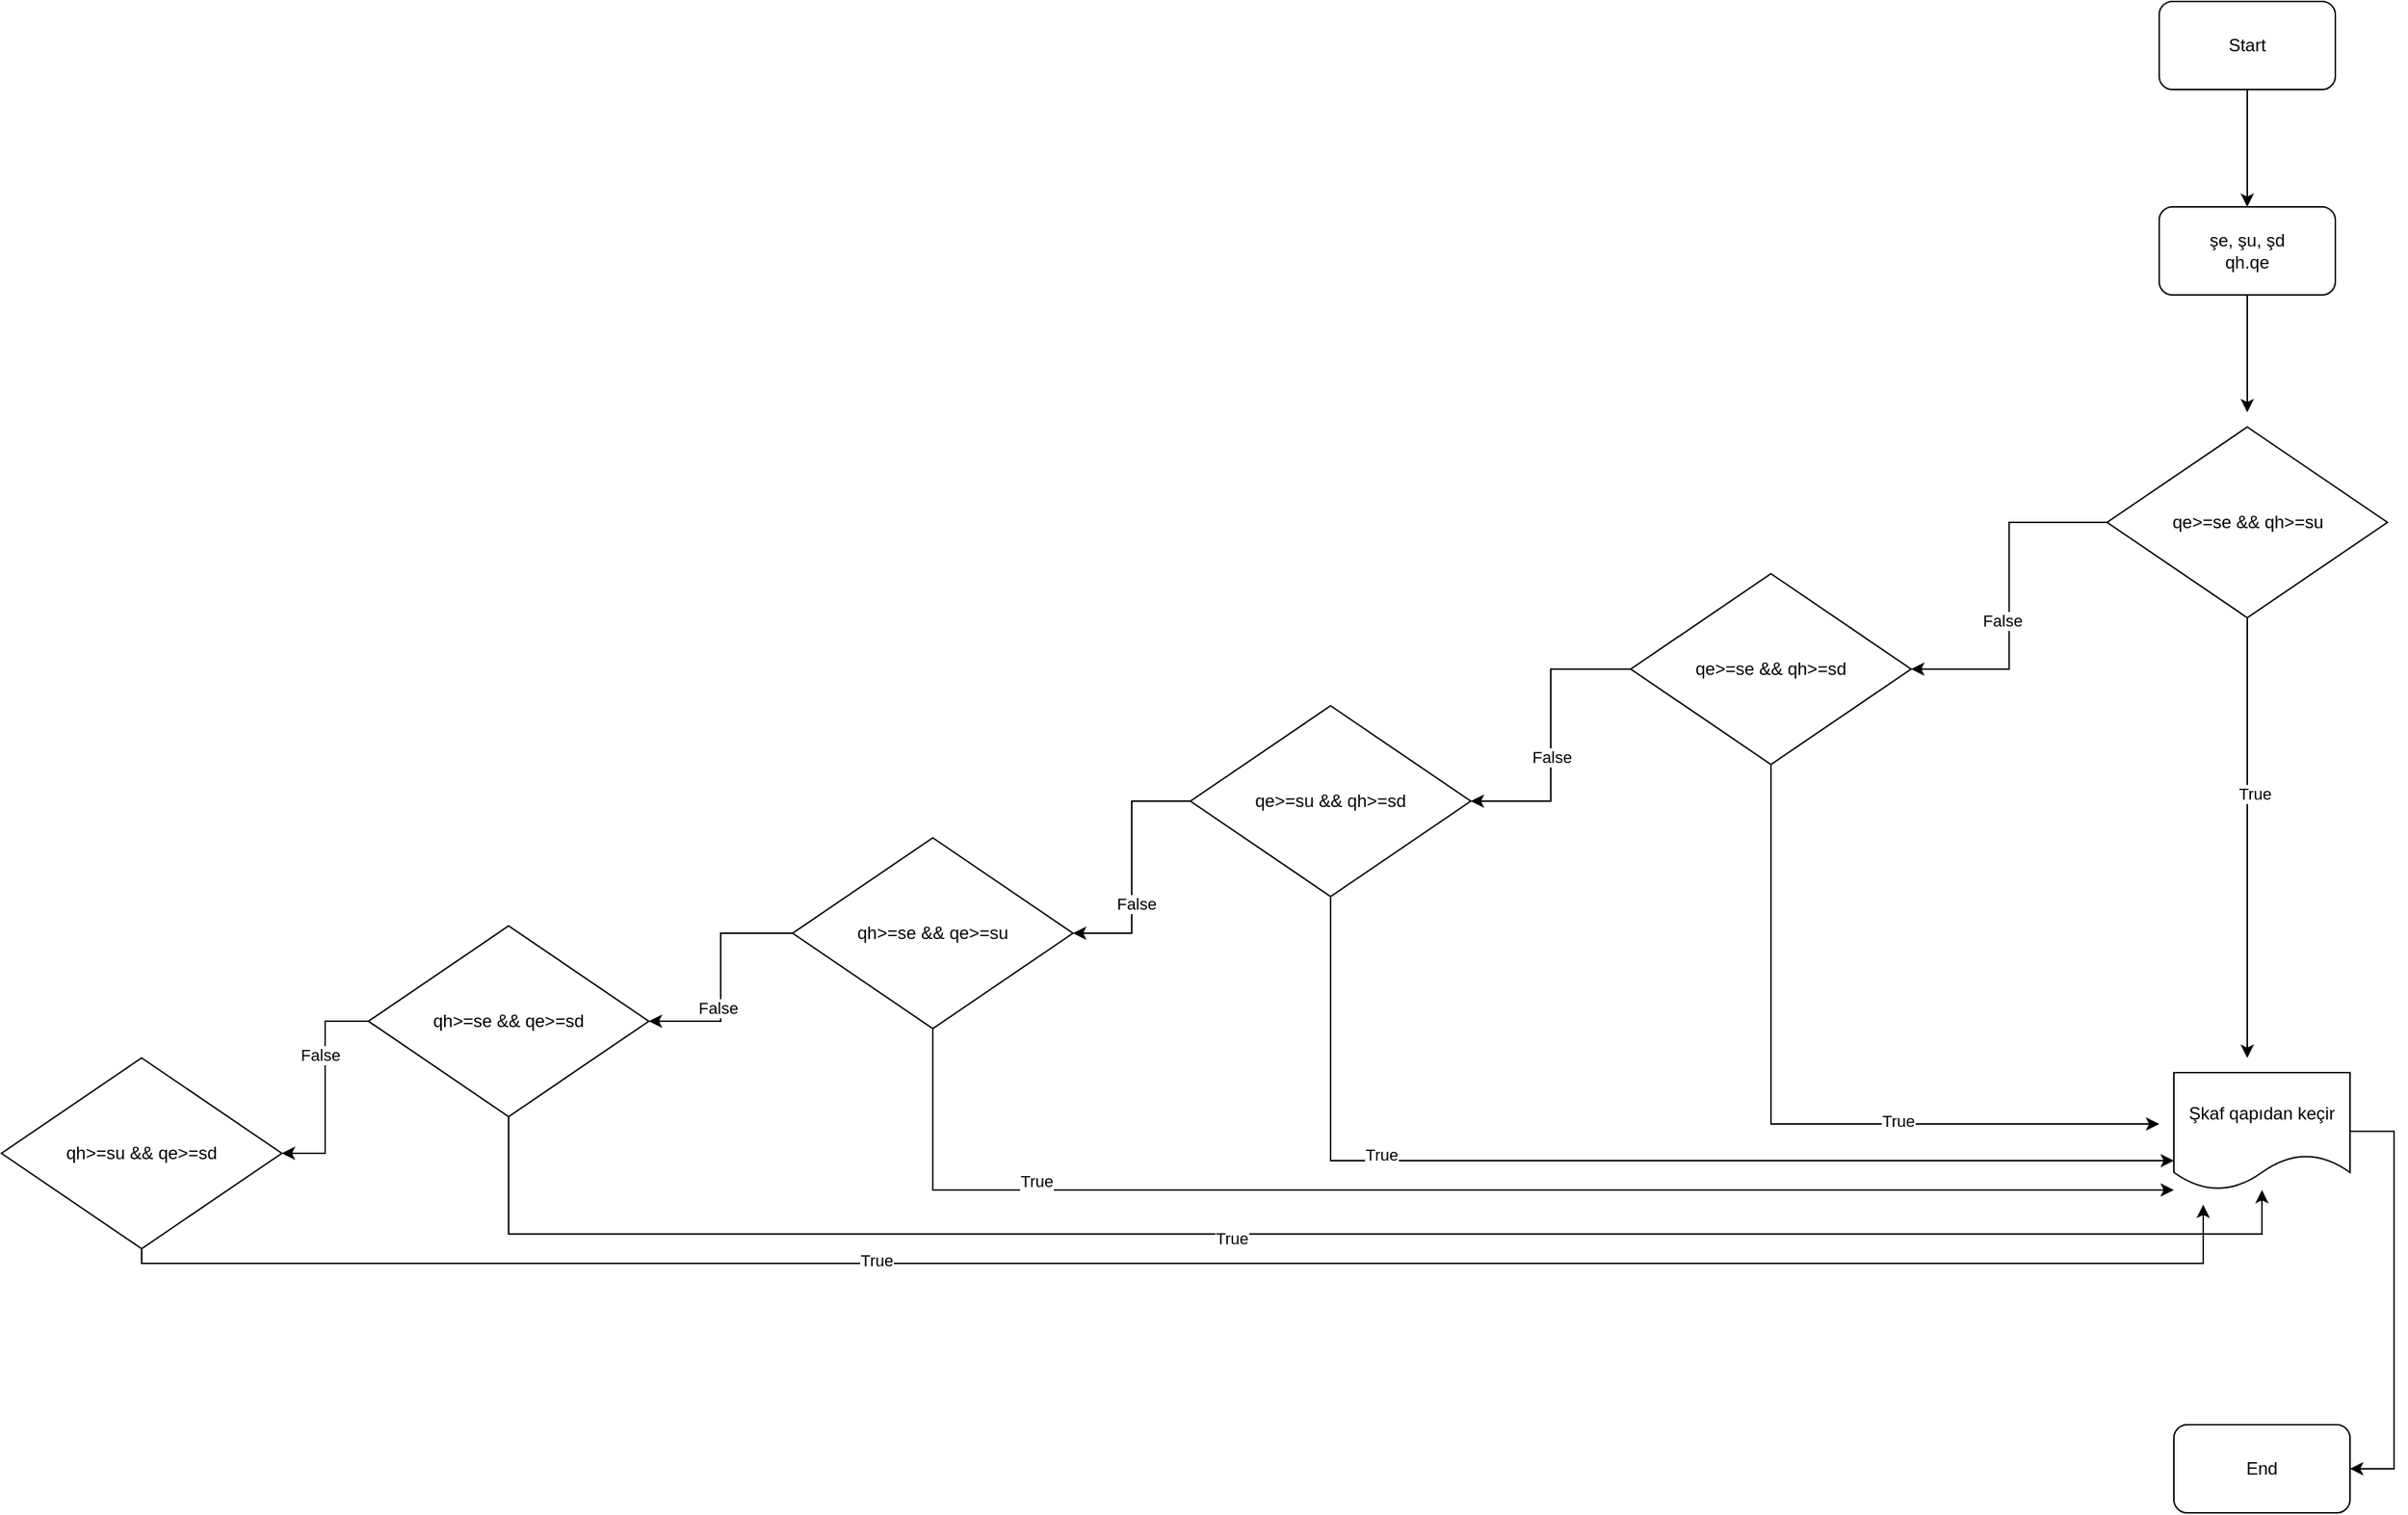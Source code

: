 <mxfile version="15.2.9" type="device"><diagram id="e-scd9KRQ9cg1y42KkMC" name="Page-1"><mxGraphModel dx="5351" dy="2663" grid="1" gridSize="10" guides="1" tooltips="1" connect="1" arrows="1" fold="1" page="1" pageScale="1" pageWidth="850" pageHeight="1100" math="0" shadow="0"><root><mxCell id="0"/><mxCell id="1" parent="0"/><mxCell id="2rvOaUyR9JWxBkcxtj8A-3" value="" style="edgeStyle=orthogonalEdgeStyle;rounded=0;orthogonalLoop=1;jettySize=auto;html=1;" edge="1" parent="1" source="2rvOaUyR9JWxBkcxtj8A-1" target="2rvOaUyR9JWxBkcxtj8A-2"><mxGeometry relative="1" as="geometry"/></mxCell><mxCell id="2rvOaUyR9JWxBkcxtj8A-1" value="Start" style="rounded=1;whiteSpace=wrap;html=1;" vertex="1" parent="1"><mxGeometry x="390" y="-50" width="120" height="60" as="geometry"/></mxCell><mxCell id="2rvOaUyR9JWxBkcxtj8A-5" value="" style="edgeStyle=orthogonalEdgeStyle;rounded=0;orthogonalLoop=1;jettySize=auto;html=1;" edge="1" parent="1" source="2rvOaUyR9JWxBkcxtj8A-2"><mxGeometry relative="1" as="geometry"><mxPoint x="450" y="230" as="targetPoint"/></mxGeometry></mxCell><mxCell id="2rvOaUyR9JWxBkcxtj8A-2" value="şe, şu, şd&lt;br&gt;qh.qe" style="rounded=1;whiteSpace=wrap;html=1;" vertex="1" parent="1"><mxGeometry x="390" y="90" width="120" height="60" as="geometry"/></mxCell><mxCell id="2rvOaUyR9JWxBkcxtj8A-31" value="" style="edgeStyle=orthogonalEdgeStyle;rounded=0;orthogonalLoop=1;jettySize=auto;html=1;" edge="1" parent="1" source="2rvOaUyR9JWxBkcxtj8A-6" target="2rvOaUyR9JWxBkcxtj8A-30"><mxGeometry relative="1" as="geometry"/></mxCell><mxCell id="2rvOaUyR9JWxBkcxtj8A-42" value="False" style="edgeLabel;html=1;align=center;verticalAlign=middle;resizable=0;points=[];" vertex="1" connectable="0" parent="2rvOaUyR9JWxBkcxtj8A-31"><mxGeometry x="0.14" y="-5" relative="1" as="geometry"><mxPoint as="offset"/></mxGeometry></mxCell><mxCell id="2rvOaUyR9JWxBkcxtj8A-40" style="edgeStyle=orthogonalEdgeStyle;rounded=0;orthogonalLoop=1;jettySize=auto;html=1;" edge="1" parent="1" source="2rvOaUyR9JWxBkcxtj8A-6"><mxGeometry relative="1" as="geometry"><mxPoint x="450" y="670" as="targetPoint"/></mxGeometry></mxCell><mxCell id="2rvOaUyR9JWxBkcxtj8A-41" value="True" style="edgeLabel;html=1;align=center;verticalAlign=middle;resizable=0;points=[];" vertex="1" connectable="0" parent="2rvOaUyR9JWxBkcxtj8A-40"><mxGeometry x="-0.201" y="5" relative="1" as="geometry"><mxPoint as="offset"/></mxGeometry></mxCell><mxCell id="2rvOaUyR9JWxBkcxtj8A-6" value="&lt;span&gt;qe&amp;gt;=se &amp;amp;&amp;amp; qh&amp;gt;=su&lt;br&gt;&lt;/span&gt;" style="rhombus;whiteSpace=wrap;html=1;" vertex="1" parent="1"><mxGeometry x="354.5" y="240" width="191" height="130" as="geometry"/></mxCell><mxCell id="2rvOaUyR9JWxBkcxtj8A-73" style="edgeStyle=orthogonalEdgeStyle;rounded=0;orthogonalLoop=1;jettySize=auto;html=1;entryX=1;entryY=0.5;entryDx=0;entryDy=0;" edge="1" parent="1" source="2rvOaUyR9JWxBkcxtj8A-7" target="2rvOaUyR9JWxBkcxtj8A-13"><mxGeometry relative="1" as="geometry"><Array as="points"><mxPoint x="550" y="720"/><mxPoint x="550" y="950"/></Array></mxGeometry></mxCell><mxCell id="2rvOaUyR9JWxBkcxtj8A-7" value="Şkaf qapıdan keçir" style="shape=document;whiteSpace=wrap;html=1;boundedLbl=1;" vertex="1" parent="1"><mxGeometry x="400" y="680" width="120" height="80" as="geometry"/></mxCell><mxCell id="2rvOaUyR9JWxBkcxtj8A-13" value="End" style="rounded=1;whiteSpace=wrap;html=1;" vertex="1" parent="1"><mxGeometry x="400" y="920" width="120" height="60" as="geometry"/></mxCell><mxCell id="2rvOaUyR9JWxBkcxtj8A-47" style="edgeStyle=orthogonalEdgeStyle;rounded=0;orthogonalLoop=1;jettySize=auto;html=1;entryX=-0.083;entryY=0.438;entryDx=0;entryDy=0;entryPerimeter=0;" edge="1" parent="1" source="2rvOaUyR9JWxBkcxtj8A-30" target="2rvOaUyR9JWxBkcxtj8A-7"><mxGeometry relative="1" as="geometry"><Array as="points"><mxPoint x="126" y="715"/></Array></mxGeometry></mxCell><mxCell id="2rvOaUyR9JWxBkcxtj8A-49" value="True" style="edgeLabel;html=1;align=center;verticalAlign=middle;resizable=0;points=[];" vertex="1" connectable="0" parent="2rvOaUyR9JWxBkcxtj8A-47"><mxGeometry x="0.3" y="2" relative="1" as="geometry"><mxPoint as="offset"/></mxGeometry></mxCell><mxCell id="2rvOaUyR9JWxBkcxtj8A-51" value="" style="edgeStyle=orthogonalEdgeStyle;rounded=0;orthogonalLoop=1;jettySize=auto;html=1;" edge="1" parent="1" source="2rvOaUyR9JWxBkcxtj8A-30" target="2rvOaUyR9JWxBkcxtj8A-50"><mxGeometry relative="1" as="geometry"/></mxCell><mxCell id="2rvOaUyR9JWxBkcxtj8A-52" value="False" style="edgeLabel;html=1;align=center;verticalAlign=middle;resizable=0;points=[];" vertex="1" connectable="0" parent="2rvOaUyR9JWxBkcxtj8A-51"><mxGeometry x="0.156" relative="1" as="geometry"><mxPoint y="-1" as="offset"/></mxGeometry></mxCell><mxCell id="2rvOaUyR9JWxBkcxtj8A-30" value="&lt;span&gt;qe&amp;gt;=se &amp;amp;&amp;amp; qh&amp;gt;=sd&lt;br&gt;&lt;/span&gt;" style="rhombus;whiteSpace=wrap;html=1;" vertex="1" parent="1"><mxGeometry x="30" y="340" width="191" height="130" as="geometry"/></mxCell><mxCell id="2rvOaUyR9JWxBkcxtj8A-54" value="" style="edgeStyle=orthogonalEdgeStyle;rounded=0;orthogonalLoop=1;jettySize=auto;html=1;" edge="1" parent="1" source="2rvOaUyR9JWxBkcxtj8A-50" target="2rvOaUyR9JWxBkcxtj8A-53"><mxGeometry relative="1" as="geometry"/></mxCell><mxCell id="2rvOaUyR9JWxBkcxtj8A-55" value="False" style="edgeLabel;html=1;align=center;verticalAlign=middle;resizable=0;points=[];" vertex="1" connectable="0" parent="2rvOaUyR9JWxBkcxtj8A-54"><mxGeometry x="0.284" y="3" relative="1" as="geometry"><mxPoint y="1" as="offset"/></mxGeometry></mxCell><mxCell id="2rvOaUyR9JWxBkcxtj8A-56" style="edgeStyle=orthogonalEdgeStyle;rounded=0;orthogonalLoop=1;jettySize=auto;html=1;entryX=0;entryY=0.75;entryDx=0;entryDy=0;" edge="1" parent="1" source="2rvOaUyR9JWxBkcxtj8A-50" target="2rvOaUyR9JWxBkcxtj8A-7"><mxGeometry relative="1" as="geometry"><Array as="points"><mxPoint x="-174" y="740"/></Array></mxGeometry></mxCell><mxCell id="2rvOaUyR9JWxBkcxtj8A-57" value="True" style="edgeLabel;html=1;align=center;verticalAlign=middle;resizable=0;points=[];" vertex="1" connectable="0" parent="2rvOaUyR9JWxBkcxtj8A-56"><mxGeometry x="-0.433" y="4" relative="1" as="geometry"><mxPoint as="offset"/></mxGeometry></mxCell><mxCell id="2rvOaUyR9JWxBkcxtj8A-50" value="&lt;span&gt;qe&amp;gt;=su &amp;amp;&amp;amp; qh&amp;gt;=sd&lt;br&gt;&lt;/span&gt;" style="rhombus;whiteSpace=wrap;html=1;" vertex="1" parent="1"><mxGeometry x="-270" y="430" width="191" height="130" as="geometry"/></mxCell><mxCell id="2rvOaUyR9JWxBkcxtj8A-61" value="" style="edgeStyle=orthogonalEdgeStyle;rounded=0;orthogonalLoop=1;jettySize=auto;html=1;" edge="1" parent="1" source="2rvOaUyR9JWxBkcxtj8A-53" target="2rvOaUyR9JWxBkcxtj8A-58"><mxGeometry relative="1" as="geometry"/></mxCell><mxCell id="2rvOaUyR9JWxBkcxtj8A-62" value="False" style="edgeLabel;html=1;align=center;verticalAlign=middle;resizable=0;points=[];" vertex="1" connectable="0" parent="2rvOaUyR9JWxBkcxtj8A-61"><mxGeometry x="0.275" y="-2" relative="1" as="geometry"><mxPoint y="-1" as="offset"/></mxGeometry></mxCell><mxCell id="2rvOaUyR9JWxBkcxtj8A-66" style="edgeStyle=orthogonalEdgeStyle;rounded=0;orthogonalLoop=1;jettySize=auto;html=1;" edge="1" parent="1" source="2rvOaUyR9JWxBkcxtj8A-53" target="2rvOaUyR9JWxBkcxtj8A-7"><mxGeometry relative="1" as="geometry"><Array as="points"><mxPoint x="-445" y="760"/></Array></mxGeometry></mxCell><mxCell id="2rvOaUyR9JWxBkcxtj8A-70" value="True" style="edgeLabel;html=1;align=center;verticalAlign=middle;resizable=0;points=[];" vertex="1" connectable="0" parent="2rvOaUyR9JWxBkcxtj8A-66"><mxGeometry x="-0.625" y="6" relative="1" as="geometry"><mxPoint x="1" as="offset"/></mxGeometry></mxCell><mxCell id="2rvOaUyR9JWxBkcxtj8A-53" value="qh&amp;gt;=se &amp;amp;&amp;amp; qe&amp;gt;=su&lt;span&gt;&lt;br&gt;&lt;/span&gt;" style="rhombus;whiteSpace=wrap;html=1;" vertex="1" parent="1"><mxGeometry x="-541" y="520" width="191" height="130" as="geometry"/></mxCell><mxCell id="2rvOaUyR9JWxBkcxtj8A-60" value="" style="edgeStyle=orthogonalEdgeStyle;rounded=0;orthogonalLoop=1;jettySize=auto;html=1;" edge="1" parent="1" source="2rvOaUyR9JWxBkcxtj8A-58" target="2rvOaUyR9JWxBkcxtj8A-59"><mxGeometry relative="1" as="geometry"/></mxCell><mxCell id="2rvOaUyR9JWxBkcxtj8A-63" value="False" style="edgeLabel;html=1;align=center;verticalAlign=middle;resizable=0;points=[];" vertex="1" connectable="0" parent="2rvOaUyR9JWxBkcxtj8A-60"><mxGeometry x="-0.294" y="-4" relative="1" as="geometry"><mxPoint as="offset"/></mxGeometry></mxCell><mxCell id="2rvOaUyR9JWxBkcxtj8A-65" style="edgeStyle=orthogonalEdgeStyle;rounded=0;orthogonalLoop=1;jettySize=auto;html=1;" edge="1" parent="1" source="2rvOaUyR9JWxBkcxtj8A-58" target="2rvOaUyR9JWxBkcxtj8A-7"><mxGeometry relative="1" as="geometry"><Array as="points"><mxPoint x="-734" y="790"/><mxPoint x="460" y="790"/></Array></mxGeometry></mxCell><mxCell id="2rvOaUyR9JWxBkcxtj8A-71" value="True" style="edgeLabel;html=1;align=center;verticalAlign=middle;resizable=0;points=[];" vertex="1" connectable="0" parent="2rvOaUyR9JWxBkcxtj8A-65"><mxGeometry x="-0.122" y="-3" relative="1" as="geometry"><mxPoint as="offset"/></mxGeometry></mxCell><mxCell id="2rvOaUyR9JWxBkcxtj8A-58" value="&lt;span&gt;qh&amp;gt;=se &amp;amp;&amp;amp; qe&amp;gt;=sd&lt;br&gt;&lt;/span&gt;" style="rhombus;whiteSpace=wrap;html=1;" vertex="1" parent="1"><mxGeometry x="-830" y="580" width="191" height="130" as="geometry"/></mxCell><mxCell id="2rvOaUyR9JWxBkcxtj8A-64" style="edgeStyle=orthogonalEdgeStyle;rounded=0;orthogonalLoop=1;jettySize=auto;html=1;" edge="1" parent="1" source="2rvOaUyR9JWxBkcxtj8A-59"><mxGeometry relative="1" as="geometry"><mxPoint x="420" y="770" as="targetPoint"/><Array as="points"><mxPoint x="-984" y="810"/><mxPoint x="420" y="810"/></Array></mxGeometry></mxCell><mxCell id="2rvOaUyR9JWxBkcxtj8A-72" value="True" style="edgeLabel;html=1;align=center;verticalAlign=middle;resizable=0;points=[];" vertex="1" connectable="0" parent="2rvOaUyR9JWxBkcxtj8A-64"><mxGeometry x="-0.299" y="2" relative="1" as="geometry"><mxPoint as="offset"/></mxGeometry></mxCell><mxCell id="2rvOaUyR9JWxBkcxtj8A-59" value="qh&amp;gt;=su &amp;amp;&amp;amp; qe&amp;gt;=sd&lt;span&gt;&lt;br&gt;&lt;/span&gt;" style="rhombus;whiteSpace=wrap;html=1;" vertex="1" parent="1"><mxGeometry x="-1080" y="670" width="191" height="130" as="geometry"/></mxCell></root></mxGraphModel></diagram></mxfile>